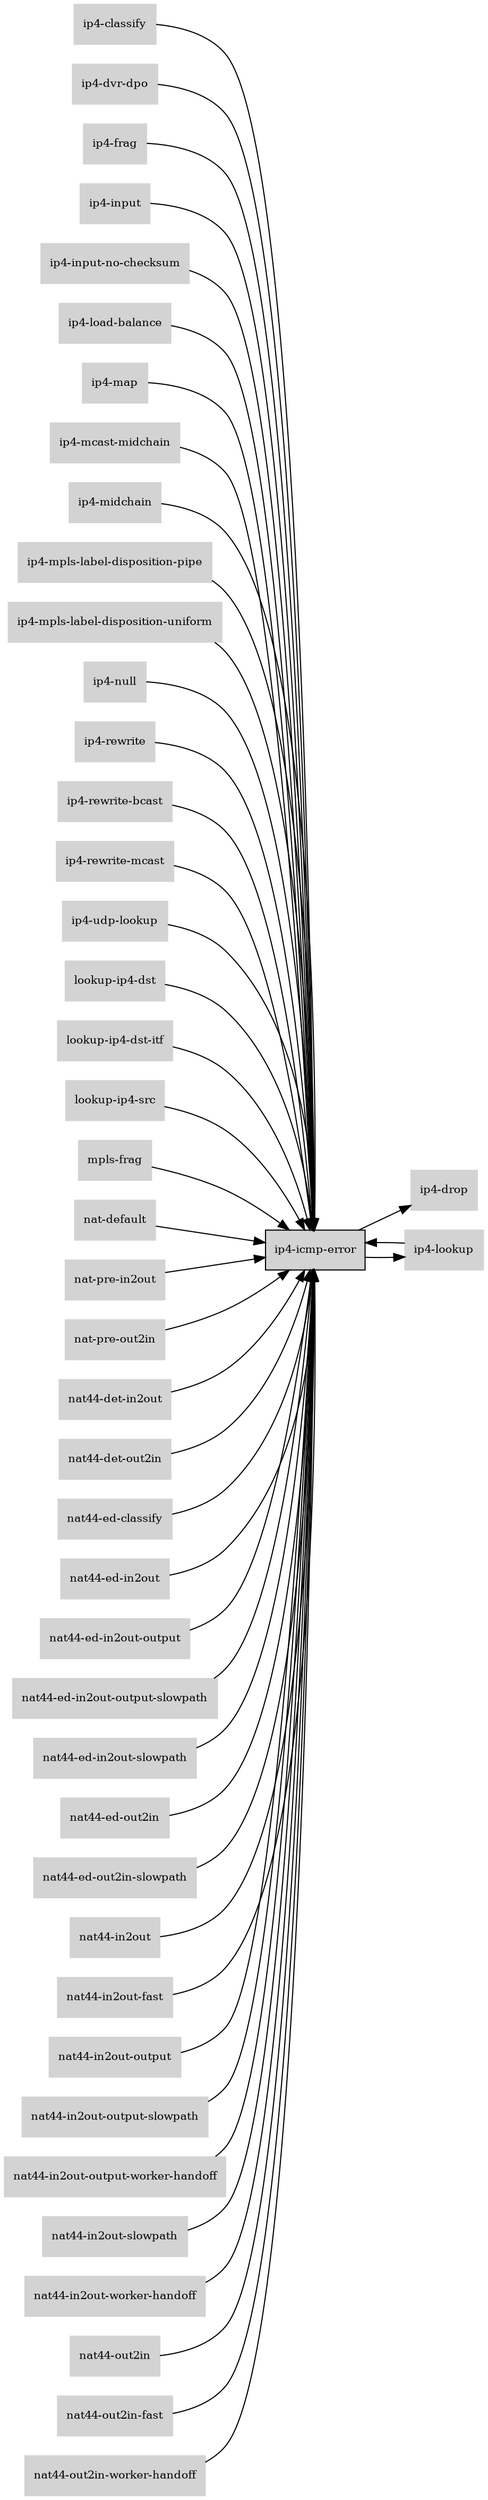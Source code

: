 digraph "ip4_icmp_error_subgraph" {
  rankdir=LR;
  node [shape=box, style=filled, fontsize=10, color=lightgray, fontcolor=black, fillcolor=lightgray];
  "ip4-icmp-error" [color=black, fontcolor=black, fillcolor=lightgray];
  edge [fontsize=8];
  "ip4-classify" -> "ip4-icmp-error";
  "ip4-dvr-dpo" -> "ip4-icmp-error";
  "ip4-frag" -> "ip4-icmp-error";
  "ip4-icmp-error" -> "ip4-drop";
  "ip4-icmp-error" -> "ip4-lookup";
  "ip4-input" -> "ip4-icmp-error";
  "ip4-input-no-checksum" -> "ip4-icmp-error";
  "ip4-load-balance" -> "ip4-icmp-error";
  "ip4-lookup" -> "ip4-icmp-error";
  "ip4-map" -> "ip4-icmp-error";
  "ip4-mcast-midchain" -> "ip4-icmp-error";
  "ip4-midchain" -> "ip4-icmp-error";
  "ip4-mpls-label-disposition-pipe" -> "ip4-icmp-error";
  "ip4-mpls-label-disposition-uniform" -> "ip4-icmp-error";
  "ip4-null" -> "ip4-icmp-error";
  "ip4-rewrite" -> "ip4-icmp-error";
  "ip4-rewrite-bcast" -> "ip4-icmp-error";
  "ip4-rewrite-mcast" -> "ip4-icmp-error";
  "ip4-udp-lookup" -> "ip4-icmp-error";
  "lookup-ip4-dst" -> "ip4-icmp-error";
  "lookup-ip4-dst-itf" -> "ip4-icmp-error";
  "lookup-ip4-src" -> "ip4-icmp-error";
  "mpls-frag" -> "ip4-icmp-error";
  "nat-default" -> "ip4-icmp-error";
  "nat-pre-in2out" -> "ip4-icmp-error";
  "nat-pre-out2in" -> "ip4-icmp-error";
  "nat44-det-in2out" -> "ip4-icmp-error";
  "nat44-det-out2in" -> "ip4-icmp-error";
  "nat44-ed-classify" -> "ip4-icmp-error";
  "nat44-ed-in2out" -> "ip4-icmp-error";
  "nat44-ed-in2out-output" -> "ip4-icmp-error";
  "nat44-ed-in2out-output-slowpath" -> "ip4-icmp-error";
  "nat44-ed-in2out-slowpath" -> "ip4-icmp-error";
  "nat44-ed-out2in" -> "ip4-icmp-error";
  "nat44-ed-out2in-slowpath" -> "ip4-icmp-error";
  "nat44-in2out" -> "ip4-icmp-error";
  "nat44-in2out-fast" -> "ip4-icmp-error";
  "nat44-in2out-output" -> "ip4-icmp-error";
  "nat44-in2out-output-slowpath" -> "ip4-icmp-error";
  "nat44-in2out-output-worker-handoff" -> "ip4-icmp-error";
  "nat44-in2out-slowpath" -> "ip4-icmp-error";
  "nat44-in2out-worker-handoff" -> "ip4-icmp-error";
  "nat44-out2in" -> "ip4-icmp-error";
  "nat44-out2in-fast" -> "ip4-icmp-error";
  "nat44-out2in-worker-handoff" -> "ip4-icmp-error";
}
